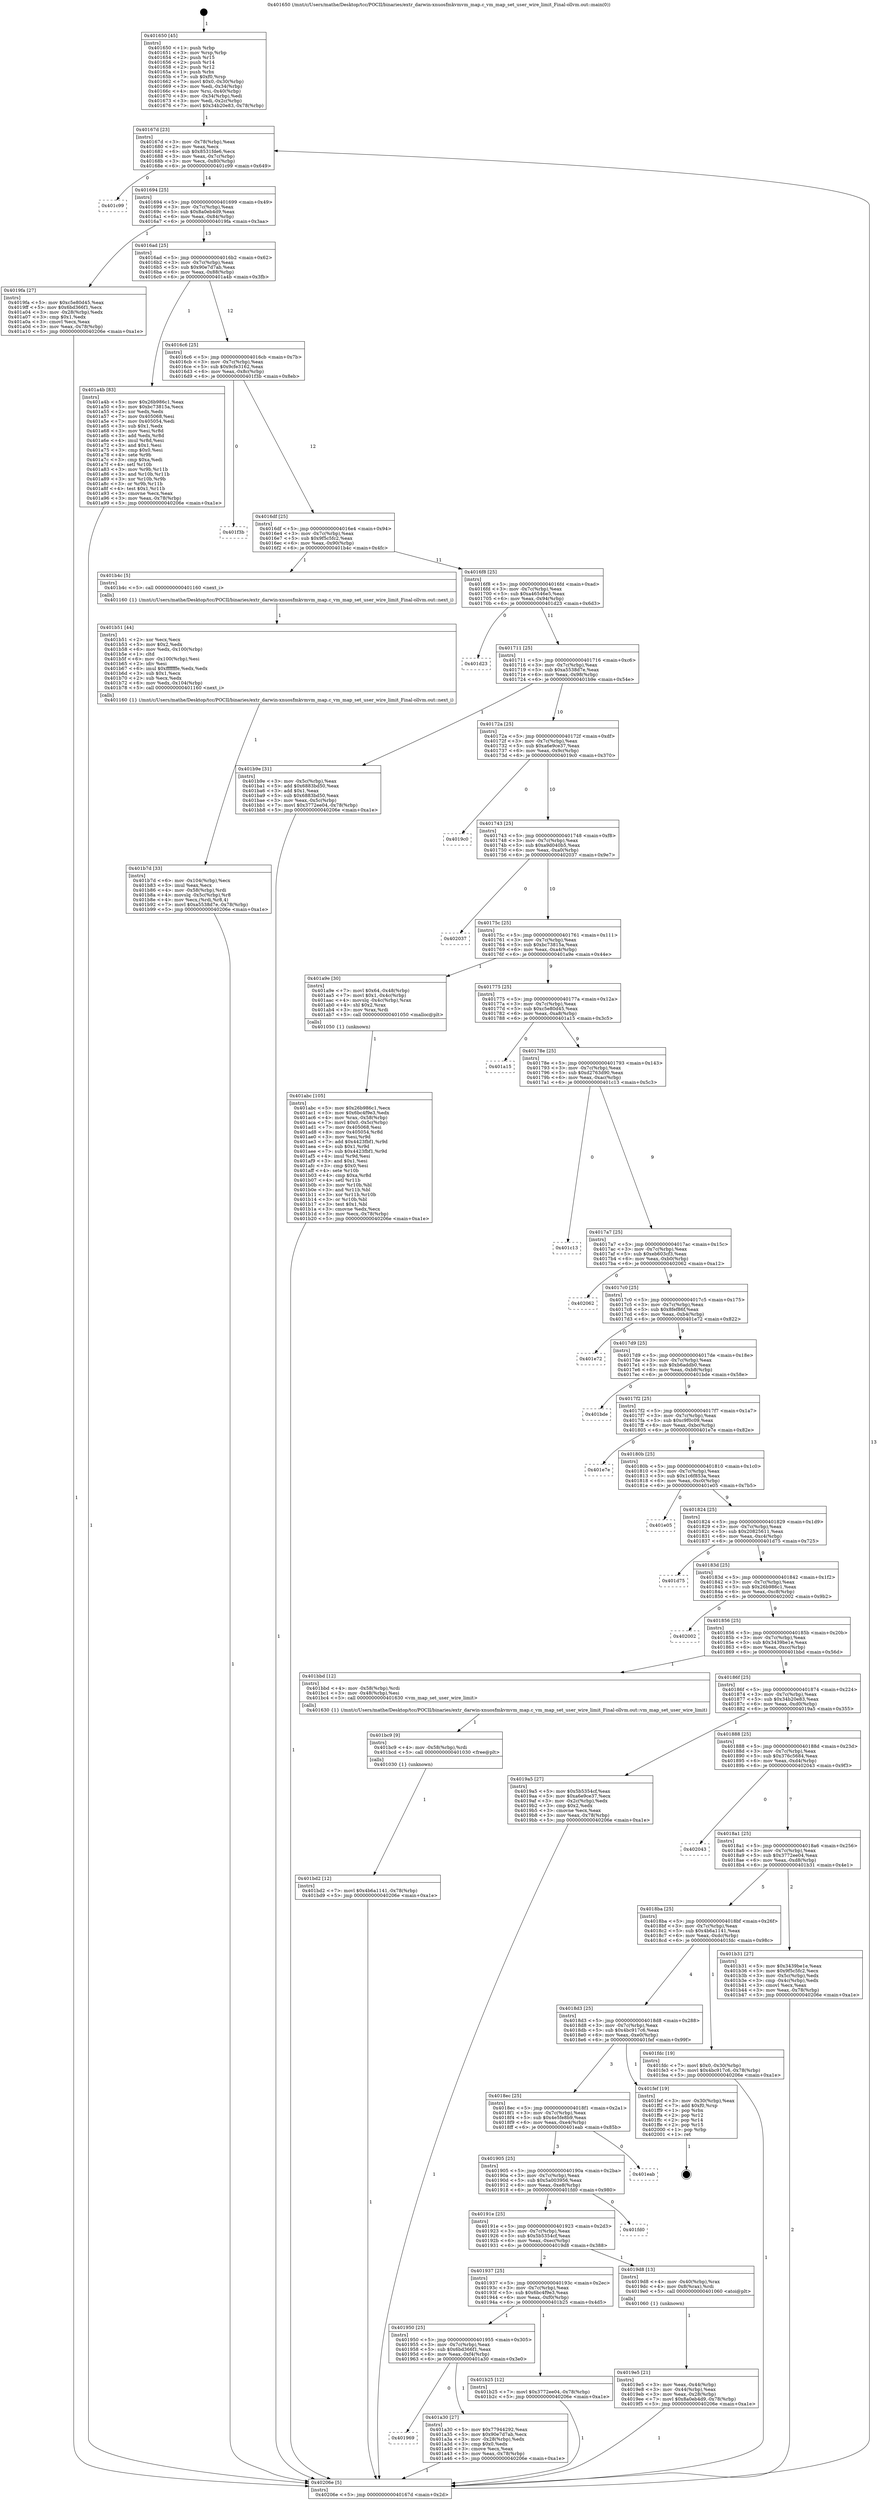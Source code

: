 digraph "0x401650" {
  label = "0x401650 (/mnt/c/Users/mathe/Desktop/tcc/POCII/binaries/extr_darwin-xnuosfmkvmvm_map.c_vm_map_set_user_wire_limit_Final-ollvm.out::main(0))"
  labelloc = "t"
  node[shape=record]

  Entry [label="",width=0.3,height=0.3,shape=circle,fillcolor=black,style=filled]
  "0x40167d" [label="{
     0x40167d [23]\l
     | [instrs]\l
     &nbsp;&nbsp;0x40167d \<+3\>: mov -0x78(%rbp),%eax\l
     &nbsp;&nbsp;0x401680 \<+2\>: mov %eax,%ecx\l
     &nbsp;&nbsp;0x401682 \<+6\>: sub $0x8531fde6,%ecx\l
     &nbsp;&nbsp;0x401688 \<+3\>: mov %eax,-0x7c(%rbp)\l
     &nbsp;&nbsp;0x40168b \<+3\>: mov %ecx,-0x80(%rbp)\l
     &nbsp;&nbsp;0x40168e \<+6\>: je 0000000000401c99 \<main+0x649\>\l
  }"]
  "0x401c99" [label="{
     0x401c99\l
  }", style=dashed]
  "0x401694" [label="{
     0x401694 [25]\l
     | [instrs]\l
     &nbsp;&nbsp;0x401694 \<+5\>: jmp 0000000000401699 \<main+0x49\>\l
     &nbsp;&nbsp;0x401699 \<+3\>: mov -0x7c(%rbp),%eax\l
     &nbsp;&nbsp;0x40169c \<+5\>: sub $0x8a0eb4d9,%eax\l
     &nbsp;&nbsp;0x4016a1 \<+6\>: mov %eax,-0x84(%rbp)\l
     &nbsp;&nbsp;0x4016a7 \<+6\>: je 00000000004019fa \<main+0x3aa\>\l
  }"]
  Exit [label="",width=0.3,height=0.3,shape=circle,fillcolor=black,style=filled,peripheries=2]
  "0x4019fa" [label="{
     0x4019fa [27]\l
     | [instrs]\l
     &nbsp;&nbsp;0x4019fa \<+5\>: mov $0xc5e80d45,%eax\l
     &nbsp;&nbsp;0x4019ff \<+5\>: mov $0x6bd366f1,%ecx\l
     &nbsp;&nbsp;0x401a04 \<+3\>: mov -0x28(%rbp),%edx\l
     &nbsp;&nbsp;0x401a07 \<+3\>: cmp $0x1,%edx\l
     &nbsp;&nbsp;0x401a0a \<+3\>: cmovl %ecx,%eax\l
     &nbsp;&nbsp;0x401a0d \<+3\>: mov %eax,-0x78(%rbp)\l
     &nbsp;&nbsp;0x401a10 \<+5\>: jmp 000000000040206e \<main+0xa1e\>\l
  }"]
  "0x4016ad" [label="{
     0x4016ad [25]\l
     | [instrs]\l
     &nbsp;&nbsp;0x4016ad \<+5\>: jmp 00000000004016b2 \<main+0x62\>\l
     &nbsp;&nbsp;0x4016b2 \<+3\>: mov -0x7c(%rbp),%eax\l
     &nbsp;&nbsp;0x4016b5 \<+5\>: sub $0x90e7d7ab,%eax\l
     &nbsp;&nbsp;0x4016ba \<+6\>: mov %eax,-0x88(%rbp)\l
     &nbsp;&nbsp;0x4016c0 \<+6\>: je 0000000000401a4b \<main+0x3fb\>\l
  }"]
  "0x401bd2" [label="{
     0x401bd2 [12]\l
     | [instrs]\l
     &nbsp;&nbsp;0x401bd2 \<+7\>: movl $0x4b6a1141,-0x78(%rbp)\l
     &nbsp;&nbsp;0x401bd9 \<+5\>: jmp 000000000040206e \<main+0xa1e\>\l
  }"]
  "0x401a4b" [label="{
     0x401a4b [83]\l
     | [instrs]\l
     &nbsp;&nbsp;0x401a4b \<+5\>: mov $0x26b986c1,%eax\l
     &nbsp;&nbsp;0x401a50 \<+5\>: mov $0xbc73815a,%ecx\l
     &nbsp;&nbsp;0x401a55 \<+2\>: xor %edx,%edx\l
     &nbsp;&nbsp;0x401a57 \<+7\>: mov 0x405068,%esi\l
     &nbsp;&nbsp;0x401a5e \<+7\>: mov 0x405054,%edi\l
     &nbsp;&nbsp;0x401a65 \<+3\>: sub $0x1,%edx\l
     &nbsp;&nbsp;0x401a68 \<+3\>: mov %esi,%r8d\l
     &nbsp;&nbsp;0x401a6b \<+3\>: add %edx,%r8d\l
     &nbsp;&nbsp;0x401a6e \<+4\>: imul %r8d,%esi\l
     &nbsp;&nbsp;0x401a72 \<+3\>: and $0x1,%esi\l
     &nbsp;&nbsp;0x401a75 \<+3\>: cmp $0x0,%esi\l
     &nbsp;&nbsp;0x401a78 \<+4\>: sete %r9b\l
     &nbsp;&nbsp;0x401a7c \<+3\>: cmp $0xa,%edi\l
     &nbsp;&nbsp;0x401a7f \<+4\>: setl %r10b\l
     &nbsp;&nbsp;0x401a83 \<+3\>: mov %r9b,%r11b\l
     &nbsp;&nbsp;0x401a86 \<+3\>: and %r10b,%r11b\l
     &nbsp;&nbsp;0x401a89 \<+3\>: xor %r10b,%r9b\l
     &nbsp;&nbsp;0x401a8c \<+3\>: or %r9b,%r11b\l
     &nbsp;&nbsp;0x401a8f \<+4\>: test $0x1,%r11b\l
     &nbsp;&nbsp;0x401a93 \<+3\>: cmovne %ecx,%eax\l
     &nbsp;&nbsp;0x401a96 \<+3\>: mov %eax,-0x78(%rbp)\l
     &nbsp;&nbsp;0x401a99 \<+5\>: jmp 000000000040206e \<main+0xa1e\>\l
  }"]
  "0x4016c6" [label="{
     0x4016c6 [25]\l
     | [instrs]\l
     &nbsp;&nbsp;0x4016c6 \<+5\>: jmp 00000000004016cb \<main+0x7b\>\l
     &nbsp;&nbsp;0x4016cb \<+3\>: mov -0x7c(%rbp),%eax\l
     &nbsp;&nbsp;0x4016ce \<+5\>: sub $0x9cfe3162,%eax\l
     &nbsp;&nbsp;0x4016d3 \<+6\>: mov %eax,-0x8c(%rbp)\l
     &nbsp;&nbsp;0x4016d9 \<+6\>: je 0000000000401f3b \<main+0x8eb\>\l
  }"]
  "0x401bc9" [label="{
     0x401bc9 [9]\l
     | [instrs]\l
     &nbsp;&nbsp;0x401bc9 \<+4\>: mov -0x58(%rbp),%rdi\l
     &nbsp;&nbsp;0x401bcd \<+5\>: call 0000000000401030 \<free@plt\>\l
     | [calls]\l
     &nbsp;&nbsp;0x401030 \{1\} (unknown)\l
  }"]
  "0x401f3b" [label="{
     0x401f3b\l
  }", style=dashed]
  "0x4016df" [label="{
     0x4016df [25]\l
     | [instrs]\l
     &nbsp;&nbsp;0x4016df \<+5\>: jmp 00000000004016e4 \<main+0x94\>\l
     &nbsp;&nbsp;0x4016e4 \<+3\>: mov -0x7c(%rbp),%eax\l
     &nbsp;&nbsp;0x4016e7 \<+5\>: sub $0x9f5c5fc2,%eax\l
     &nbsp;&nbsp;0x4016ec \<+6\>: mov %eax,-0x90(%rbp)\l
     &nbsp;&nbsp;0x4016f2 \<+6\>: je 0000000000401b4c \<main+0x4fc\>\l
  }"]
  "0x401b7d" [label="{
     0x401b7d [33]\l
     | [instrs]\l
     &nbsp;&nbsp;0x401b7d \<+6\>: mov -0x104(%rbp),%ecx\l
     &nbsp;&nbsp;0x401b83 \<+3\>: imul %eax,%ecx\l
     &nbsp;&nbsp;0x401b86 \<+4\>: mov -0x58(%rbp),%rdi\l
     &nbsp;&nbsp;0x401b8a \<+4\>: movslq -0x5c(%rbp),%r8\l
     &nbsp;&nbsp;0x401b8e \<+4\>: mov %ecx,(%rdi,%r8,4)\l
     &nbsp;&nbsp;0x401b92 \<+7\>: movl $0xa5538d7e,-0x78(%rbp)\l
     &nbsp;&nbsp;0x401b99 \<+5\>: jmp 000000000040206e \<main+0xa1e\>\l
  }"]
  "0x401b4c" [label="{
     0x401b4c [5]\l
     | [instrs]\l
     &nbsp;&nbsp;0x401b4c \<+5\>: call 0000000000401160 \<next_i\>\l
     | [calls]\l
     &nbsp;&nbsp;0x401160 \{1\} (/mnt/c/Users/mathe/Desktop/tcc/POCII/binaries/extr_darwin-xnuosfmkvmvm_map.c_vm_map_set_user_wire_limit_Final-ollvm.out::next_i)\l
  }"]
  "0x4016f8" [label="{
     0x4016f8 [25]\l
     | [instrs]\l
     &nbsp;&nbsp;0x4016f8 \<+5\>: jmp 00000000004016fd \<main+0xad\>\l
     &nbsp;&nbsp;0x4016fd \<+3\>: mov -0x7c(%rbp),%eax\l
     &nbsp;&nbsp;0x401700 \<+5\>: sub $0xa46546e5,%eax\l
     &nbsp;&nbsp;0x401705 \<+6\>: mov %eax,-0x94(%rbp)\l
     &nbsp;&nbsp;0x40170b \<+6\>: je 0000000000401d23 \<main+0x6d3\>\l
  }"]
  "0x401b51" [label="{
     0x401b51 [44]\l
     | [instrs]\l
     &nbsp;&nbsp;0x401b51 \<+2\>: xor %ecx,%ecx\l
     &nbsp;&nbsp;0x401b53 \<+5\>: mov $0x2,%edx\l
     &nbsp;&nbsp;0x401b58 \<+6\>: mov %edx,-0x100(%rbp)\l
     &nbsp;&nbsp;0x401b5e \<+1\>: cltd\l
     &nbsp;&nbsp;0x401b5f \<+6\>: mov -0x100(%rbp),%esi\l
     &nbsp;&nbsp;0x401b65 \<+2\>: idiv %esi\l
     &nbsp;&nbsp;0x401b67 \<+6\>: imul $0xfffffffe,%edx,%edx\l
     &nbsp;&nbsp;0x401b6d \<+3\>: sub $0x1,%ecx\l
     &nbsp;&nbsp;0x401b70 \<+2\>: sub %ecx,%edx\l
     &nbsp;&nbsp;0x401b72 \<+6\>: mov %edx,-0x104(%rbp)\l
     &nbsp;&nbsp;0x401b78 \<+5\>: call 0000000000401160 \<next_i\>\l
     | [calls]\l
     &nbsp;&nbsp;0x401160 \{1\} (/mnt/c/Users/mathe/Desktop/tcc/POCII/binaries/extr_darwin-xnuosfmkvmvm_map.c_vm_map_set_user_wire_limit_Final-ollvm.out::next_i)\l
  }"]
  "0x401d23" [label="{
     0x401d23\l
  }", style=dashed]
  "0x401711" [label="{
     0x401711 [25]\l
     | [instrs]\l
     &nbsp;&nbsp;0x401711 \<+5\>: jmp 0000000000401716 \<main+0xc6\>\l
     &nbsp;&nbsp;0x401716 \<+3\>: mov -0x7c(%rbp),%eax\l
     &nbsp;&nbsp;0x401719 \<+5\>: sub $0xa5538d7e,%eax\l
     &nbsp;&nbsp;0x40171e \<+6\>: mov %eax,-0x98(%rbp)\l
     &nbsp;&nbsp;0x401724 \<+6\>: je 0000000000401b9e \<main+0x54e\>\l
  }"]
  "0x401abc" [label="{
     0x401abc [105]\l
     | [instrs]\l
     &nbsp;&nbsp;0x401abc \<+5\>: mov $0x26b986c1,%ecx\l
     &nbsp;&nbsp;0x401ac1 \<+5\>: mov $0x6bc4f9e3,%edx\l
     &nbsp;&nbsp;0x401ac6 \<+4\>: mov %rax,-0x58(%rbp)\l
     &nbsp;&nbsp;0x401aca \<+7\>: movl $0x0,-0x5c(%rbp)\l
     &nbsp;&nbsp;0x401ad1 \<+7\>: mov 0x405068,%esi\l
     &nbsp;&nbsp;0x401ad8 \<+8\>: mov 0x405054,%r8d\l
     &nbsp;&nbsp;0x401ae0 \<+3\>: mov %esi,%r9d\l
     &nbsp;&nbsp;0x401ae3 \<+7\>: add $0x4423fbf1,%r9d\l
     &nbsp;&nbsp;0x401aea \<+4\>: sub $0x1,%r9d\l
     &nbsp;&nbsp;0x401aee \<+7\>: sub $0x4423fbf1,%r9d\l
     &nbsp;&nbsp;0x401af5 \<+4\>: imul %r9d,%esi\l
     &nbsp;&nbsp;0x401af9 \<+3\>: and $0x1,%esi\l
     &nbsp;&nbsp;0x401afc \<+3\>: cmp $0x0,%esi\l
     &nbsp;&nbsp;0x401aff \<+4\>: sete %r10b\l
     &nbsp;&nbsp;0x401b03 \<+4\>: cmp $0xa,%r8d\l
     &nbsp;&nbsp;0x401b07 \<+4\>: setl %r11b\l
     &nbsp;&nbsp;0x401b0b \<+3\>: mov %r10b,%bl\l
     &nbsp;&nbsp;0x401b0e \<+3\>: and %r11b,%bl\l
     &nbsp;&nbsp;0x401b11 \<+3\>: xor %r11b,%r10b\l
     &nbsp;&nbsp;0x401b14 \<+3\>: or %r10b,%bl\l
     &nbsp;&nbsp;0x401b17 \<+3\>: test $0x1,%bl\l
     &nbsp;&nbsp;0x401b1a \<+3\>: cmovne %edx,%ecx\l
     &nbsp;&nbsp;0x401b1d \<+3\>: mov %ecx,-0x78(%rbp)\l
     &nbsp;&nbsp;0x401b20 \<+5\>: jmp 000000000040206e \<main+0xa1e\>\l
  }"]
  "0x401b9e" [label="{
     0x401b9e [31]\l
     | [instrs]\l
     &nbsp;&nbsp;0x401b9e \<+3\>: mov -0x5c(%rbp),%eax\l
     &nbsp;&nbsp;0x401ba1 \<+5\>: add $0x6883bd50,%eax\l
     &nbsp;&nbsp;0x401ba6 \<+3\>: add $0x1,%eax\l
     &nbsp;&nbsp;0x401ba9 \<+5\>: sub $0x6883bd50,%eax\l
     &nbsp;&nbsp;0x401bae \<+3\>: mov %eax,-0x5c(%rbp)\l
     &nbsp;&nbsp;0x401bb1 \<+7\>: movl $0x3772ee04,-0x78(%rbp)\l
     &nbsp;&nbsp;0x401bb8 \<+5\>: jmp 000000000040206e \<main+0xa1e\>\l
  }"]
  "0x40172a" [label="{
     0x40172a [25]\l
     | [instrs]\l
     &nbsp;&nbsp;0x40172a \<+5\>: jmp 000000000040172f \<main+0xdf\>\l
     &nbsp;&nbsp;0x40172f \<+3\>: mov -0x7c(%rbp),%eax\l
     &nbsp;&nbsp;0x401732 \<+5\>: sub $0xa6e9ce37,%eax\l
     &nbsp;&nbsp;0x401737 \<+6\>: mov %eax,-0x9c(%rbp)\l
     &nbsp;&nbsp;0x40173d \<+6\>: je 00000000004019c0 \<main+0x370\>\l
  }"]
  "0x401969" [label="{
     0x401969\l
  }", style=dashed]
  "0x4019c0" [label="{
     0x4019c0\l
  }", style=dashed]
  "0x401743" [label="{
     0x401743 [25]\l
     | [instrs]\l
     &nbsp;&nbsp;0x401743 \<+5\>: jmp 0000000000401748 \<main+0xf8\>\l
     &nbsp;&nbsp;0x401748 \<+3\>: mov -0x7c(%rbp),%eax\l
     &nbsp;&nbsp;0x40174b \<+5\>: sub $0xa9d040b5,%eax\l
     &nbsp;&nbsp;0x401750 \<+6\>: mov %eax,-0xa0(%rbp)\l
     &nbsp;&nbsp;0x401756 \<+6\>: je 0000000000402037 \<main+0x9e7\>\l
  }"]
  "0x401a30" [label="{
     0x401a30 [27]\l
     | [instrs]\l
     &nbsp;&nbsp;0x401a30 \<+5\>: mov $0x77944292,%eax\l
     &nbsp;&nbsp;0x401a35 \<+5\>: mov $0x90e7d7ab,%ecx\l
     &nbsp;&nbsp;0x401a3a \<+3\>: mov -0x28(%rbp),%edx\l
     &nbsp;&nbsp;0x401a3d \<+3\>: cmp $0x0,%edx\l
     &nbsp;&nbsp;0x401a40 \<+3\>: cmove %ecx,%eax\l
     &nbsp;&nbsp;0x401a43 \<+3\>: mov %eax,-0x78(%rbp)\l
     &nbsp;&nbsp;0x401a46 \<+5\>: jmp 000000000040206e \<main+0xa1e\>\l
  }"]
  "0x402037" [label="{
     0x402037\l
  }", style=dashed]
  "0x40175c" [label="{
     0x40175c [25]\l
     | [instrs]\l
     &nbsp;&nbsp;0x40175c \<+5\>: jmp 0000000000401761 \<main+0x111\>\l
     &nbsp;&nbsp;0x401761 \<+3\>: mov -0x7c(%rbp),%eax\l
     &nbsp;&nbsp;0x401764 \<+5\>: sub $0xbc73815a,%eax\l
     &nbsp;&nbsp;0x401769 \<+6\>: mov %eax,-0xa4(%rbp)\l
     &nbsp;&nbsp;0x40176f \<+6\>: je 0000000000401a9e \<main+0x44e\>\l
  }"]
  "0x401950" [label="{
     0x401950 [25]\l
     | [instrs]\l
     &nbsp;&nbsp;0x401950 \<+5\>: jmp 0000000000401955 \<main+0x305\>\l
     &nbsp;&nbsp;0x401955 \<+3\>: mov -0x7c(%rbp),%eax\l
     &nbsp;&nbsp;0x401958 \<+5\>: sub $0x6bd366f1,%eax\l
     &nbsp;&nbsp;0x40195d \<+6\>: mov %eax,-0xf4(%rbp)\l
     &nbsp;&nbsp;0x401963 \<+6\>: je 0000000000401a30 \<main+0x3e0\>\l
  }"]
  "0x401a9e" [label="{
     0x401a9e [30]\l
     | [instrs]\l
     &nbsp;&nbsp;0x401a9e \<+7\>: movl $0x64,-0x48(%rbp)\l
     &nbsp;&nbsp;0x401aa5 \<+7\>: movl $0x1,-0x4c(%rbp)\l
     &nbsp;&nbsp;0x401aac \<+4\>: movslq -0x4c(%rbp),%rax\l
     &nbsp;&nbsp;0x401ab0 \<+4\>: shl $0x2,%rax\l
     &nbsp;&nbsp;0x401ab4 \<+3\>: mov %rax,%rdi\l
     &nbsp;&nbsp;0x401ab7 \<+5\>: call 0000000000401050 \<malloc@plt\>\l
     | [calls]\l
     &nbsp;&nbsp;0x401050 \{1\} (unknown)\l
  }"]
  "0x401775" [label="{
     0x401775 [25]\l
     | [instrs]\l
     &nbsp;&nbsp;0x401775 \<+5\>: jmp 000000000040177a \<main+0x12a\>\l
     &nbsp;&nbsp;0x40177a \<+3\>: mov -0x7c(%rbp),%eax\l
     &nbsp;&nbsp;0x40177d \<+5\>: sub $0xc5e80d45,%eax\l
     &nbsp;&nbsp;0x401782 \<+6\>: mov %eax,-0xa8(%rbp)\l
     &nbsp;&nbsp;0x401788 \<+6\>: je 0000000000401a15 \<main+0x3c5\>\l
  }"]
  "0x401b25" [label="{
     0x401b25 [12]\l
     | [instrs]\l
     &nbsp;&nbsp;0x401b25 \<+7\>: movl $0x3772ee04,-0x78(%rbp)\l
     &nbsp;&nbsp;0x401b2c \<+5\>: jmp 000000000040206e \<main+0xa1e\>\l
  }"]
  "0x401a15" [label="{
     0x401a15\l
  }", style=dashed]
  "0x40178e" [label="{
     0x40178e [25]\l
     | [instrs]\l
     &nbsp;&nbsp;0x40178e \<+5\>: jmp 0000000000401793 \<main+0x143\>\l
     &nbsp;&nbsp;0x401793 \<+3\>: mov -0x7c(%rbp),%eax\l
     &nbsp;&nbsp;0x401796 \<+5\>: sub $0xd2763d90,%eax\l
     &nbsp;&nbsp;0x40179b \<+6\>: mov %eax,-0xac(%rbp)\l
     &nbsp;&nbsp;0x4017a1 \<+6\>: je 0000000000401c13 \<main+0x5c3\>\l
  }"]
  "0x4019e5" [label="{
     0x4019e5 [21]\l
     | [instrs]\l
     &nbsp;&nbsp;0x4019e5 \<+3\>: mov %eax,-0x44(%rbp)\l
     &nbsp;&nbsp;0x4019e8 \<+3\>: mov -0x44(%rbp),%eax\l
     &nbsp;&nbsp;0x4019eb \<+3\>: mov %eax,-0x28(%rbp)\l
     &nbsp;&nbsp;0x4019ee \<+7\>: movl $0x8a0eb4d9,-0x78(%rbp)\l
     &nbsp;&nbsp;0x4019f5 \<+5\>: jmp 000000000040206e \<main+0xa1e\>\l
  }"]
  "0x401c13" [label="{
     0x401c13\l
  }", style=dashed]
  "0x4017a7" [label="{
     0x4017a7 [25]\l
     | [instrs]\l
     &nbsp;&nbsp;0x4017a7 \<+5\>: jmp 00000000004017ac \<main+0x15c\>\l
     &nbsp;&nbsp;0x4017ac \<+3\>: mov -0x7c(%rbp),%eax\l
     &nbsp;&nbsp;0x4017af \<+5\>: sub $0xeb603cf3,%eax\l
     &nbsp;&nbsp;0x4017b4 \<+6\>: mov %eax,-0xb0(%rbp)\l
     &nbsp;&nbsp;0x4017ba \<+6\>: je 0000000000402062 \<main+0xa12\>\l
  }"]
  "0x401937" [label="{
     0x401937 [25]\l
     | [instrs]\l
     &nbsp;&nbsp;0x401937 \<+5\>: jmp 000000000040193c \<main+0x2ec\>\l
     &nbsp;&nbsp;0x40193c \<+3\>: mov -0x7c(%rbp),%eax\l
     &nbsp;&nbsp;0x40193f \<+5\>: sub $0x6bc4f9e3,%eax\l
     &nbsp;&nbsp;0x401944 \<+6\>: mov %eax,-0xf0(%rbp)\l
     &nbsp;&nbsp;0x40194a \<+6\>: je 0000000000401b25 \<main+0x4d5\>\l
  }"]
  "0x402062" [label="{
     0x402062\l
  }", style=dashed]
  "0x4017c0" [label="{
     0x4017c0 [25]\l
     | [instrs]\l
     &nbsp;&nbsp;0x4017c0 \<+5\>: jmp 00000000004017c5 \<main+0x175\>\l
     &nbsp;&nbsp;0x4017c5 \<+3\>: mov -0x7c(%rbp),%eax\l
     &nbsp;&nbsp;0x4017c8 \<+5\>: sub $0x8fef86f,%eax\l
     &nbsp;&nbsp;0x4017cd \<+6\>: mov %eax,-0xb4(%rbp)\l
     &nbsp;&nbsp;0x4017d3 \<+6\>: je 0000000000401e72 \<main+0x822\>\l
  }"]
  "0x4019d8" [label="{
     0x4019d8 [13]\l
     | [instrs]\l
     &nbsp;&nbsp;0x4019d8 \<+4\>: mov -0x40(%rbp),%rax\l
     &nbsp;&nbsp;0x4019dc \<+4\>: mov 0x8(%rax),%rdi\l
     &nbsp;&nbsp;0x4019e0 \<+5\>: call 0000000000401060 \<atoi@plt\>\l
     | [calls]\l
     &nbsp;&nbsp;0x401060 \{1\} (unknown)\l
  }"]
  "0x401e72" [label="{
     0x401e72\l
  }", style=dashed]
  "0x4017d9" [label="{
     0x4017d9 [25]\l
     | [instrs]\l
     &nbsp;&nbsp;0x4017d9 \<+5\>: jmp 00000000004017de \<main+0x18e\>\l
     &nbsp;&nbsp;0x4017de \<+3\>: mov -0x7c(%rbp),%eax\l
     &nbsp;&nbsp;0x4017e1 \<+5\>: sub $0xb6addb0,%eax\l
     &nbsp;&nbsp;0x4017e6 \<+6\>: mov %eax,-0xb8(%rbp)\l
     &nbsp;&nbsp;0x4017ec \<+6\>: je 0000000000401bde \<main+0x58e\>\l
  }"]
  "0x40191e" [label="{
     0x40191e [25]\l
     | [instrs]\l
     &nbsp;&nbsp;0x40191e \<+5\>: jmp 0000000000401923 \<main+0x2d3\>\l
     &nbsp;&nbsp;0x401923 \<+3\>: mov -0x7c(%rbp),%eax\l
     &nbsp;&nbsp;0x401926 \<+5\>: sub $0x5b5354cf,%eax\l
     &nbsp;&nbsp;0x40192b \<+6\>: mov %eax,-0xec(%rbp)\l
     &nbsp;&nbsp;0x401931 \<+6\>: je 00000000004019d8 \<main+0x388\>\l
  }"]
  "0x401bde" [label="{
     0x401bde\l
  }", style=dashed]
  "0x4017f2" [label="{
     0x4017f2 [25]\l
     | [instrs]\l
     &nbsp;&nbsp;0x4017f2 \<+5\>: jmp 00000000004017f7 \<main+0x1a7\>\l
     &nbsp;&nbsp;0x4017f7 \<+3\>: mov -0x7c(%rbp),%eax\l
     &nbsp;&nbsp;0x4017fa \<+5\>: sub $0xc9f0c09,%eax\l
     &nbsp;&nbsp;0x4017ff \<+6\>: mov %eax,-0xbc(%rbp)\l
     &nbsp;&nbsp;0x401805 \<+6\>: je 0000000000401e7e \<main+0x82e\>\l
  }"]
  "0x401fd0" [label="{
     0x401fd0\l
  }", style=dashed]
  "0x401e7e" [label="{
     0x401e7e\l
  }", style=dashed]
  "0x40180b" [label="{
     0x40180b [25]\l
     | [instrs]\l
     &nbsp;&nbsp;0x40180b \<+5\>: jmp 0000000000401810 \<main+0x1c0\>\l
     &nbsp;&nbsp;0x401810 \<+3\>: mov -0x7c(%rbp),%eax\l
     &nbsp;&nbsp;0x401813 \<+5\>: sub $0x1c6f853a,%eax\l
     &nbsp;&nbsp;0x401818 \<+6\>: mov %eax,-0xc0(%rbp)\l
     &nbsp;&nbsp;0x40181e \<+6\>: je 0000000000401e05 \<main+0x7b5\>\l
  }"]
  "0x401905" [label="{
     0x401905 [25]\l
     | [instrs]\l
     &nbsp;&nbsp;0x401905 \<+5\>: jmp 000000000040190a \<main+0x2ba\>\l
     &nbsp;&nbsp;0x40190a \<+3\>: mov -0x7c(%rbp),%eax\l
     &nbsp;&nbsp;0x40190d \<+5\>: sub $0x5a003956,%eax\l
     &nbsp;&nbsp;0x401912 \<+6\>: mov %eax,-0xe8(%rbp)\l
     &nbsp;&nbsp;0x401918 \<+6\>: je 0000000000401fd0 \<main+0x980\>\l
  }"]
  "0x401e05" [label="{
     0x401e05\l
  }", style=dashed]
  "0x401824" [label="{
     0x401824 [25]\l
     | [instrs]\l
     &nbsp;&nbsp;0x401824 \<+5\>: jmp 0000000000401829 \<main+0x1d9\>\l
     &nbsp;&nbsp;0x401829 \<+3\>: mov -0x7c(%rbp),%eax\l
     &nbsp;&nbsp;0x40182c \<+5\>: sub $0x20825611,%eax\l
     &nbsp;&nbsp;0x401831 \<+6\>: mov %eax,-0xc4(%rbp)\l
     &nbsp;&nbsp;0x401837 \<+6\>: je 0000000000401d75 \<main+0x725\>\l
  }"]
  "0x401eab" [label="{
     0x401eab\l
  }", style=dashed]
  "0x401d75" [label="{
     0x401d75\l
  }", style=dashed]
  "0x40183d" [label="{
     0x40183d [25]\l
     | [instrs]\l
     &nbsp;&nbsp;0x40183d \<+5\>: jmp 0000000000401842 \<main+0x1f2\>\l
     &nbsp;&nbsp;0x401842 \<+3\>: mov -0x7c(%rbp),%eax\l
     &nbsp;&nbsp;0x401845 \<+5\>: sub $0x26b986c1,%eax\l
     &nbsp;&nbsp;0x40184a \<+6\>: mov %eax,-0xc8(%rbp)\l
     &nbsp;&nbsp;0x401850 \<+6\>: je 0000000000402002 \<main+0x9b2\>\l
  }"]
  "0x4018ec" [label="{
     0x4018ec [25]\l
     | [instrs]\l
     &nbsp;&nbsp;0x4018ec \<+5\>: jmp 00000000004018f1 \<main+0x2a1\>\l
     &nbsp;&nbsp;0x4018f1 \<+3\>: mov -0x7c(%rbp),%eax\l
     &nbsp;&nbsp;0x4018f4 \<+5\>: sub $0x4e5fe8b9,%eax\l
     &nbsp;&nbsp;0x4018f9 \<+6\>: mov %eax,-0xe4(%rbp)\l
     &nbsp;&nbsp;0x4018ff \<+6\>: je 0000000000401eab \<main+0x85b\>\l
  }"]
  "0x402002" [label="{
     0x402002\l
  }", style=dashed]
  "0x401856" [label="{
     0x401856 [25]\l
     | [instrs]\l
     &nbsp;&nbsp;0x401856 \<+5\>: jmp 000000000040185b \<main+0x20b\>\l
     &nbsp;&nbsp;0x40185b \<+3\>: mov -0x7c(%rbp),%eax\l
     &nbsp;&nbsp;0x40185e \<+5\>: sub $0x3439be1e,%eax\l
     &nbsp;&nbsp;0x401863 \<+6\>: mov %eax,-0xcc(%rbp)\l
     &nbsp;&nbsp;0x401869 \<+6\>: je 0000000000401bbd \<main+0x56d\>\l
  }"]
  "0x401fef" [label="{
     0x401fef [19]\l
     | [instrs]\l
     &nbsp;&nbsp;0x401fef \<+3\>: mov -0x30(%rbp),%eax\l
     &nbsp;&nbsp;0x401ff2 \<+7\>: add $0xf0,%rsp\l
     &nbsp;&nbsp;0x401ff9 \<+1\>: pop %rbx\l
     &nbsp;&nbsp;0x401ffa \<+2\>: pop %r12\l
     &nbsp;&nbsp;0x401ffc \<+2\>: pop %r14\l
     &nbsp;&nbsp;0x401ffe \<+2\>: pop %r15\l
     &nbsp;&nbsp;0x402000 \<+1\>: pop %rbp\l
     &nbsp;&nbsp;0x402001 \<+1\>: ret\l
  }"]
  "0x401bbd" [label="{
     0x401bbd [12]\l
     | [instrs]\l
     &nbsp;&nbsp;0x401bbd \<+4\>: mov -0x58(%rbp),%rdi\l
     &nbsp;&nbsp;0x401bc1 \<+3\>: mov -0x48(%rbp),%esi\l
     &nbsp;&nbsp;0x401bc4 \<+5\>: call 0000000000401630 \<vm_map_set_user_wire_limit\>\l
     | [calls]\l
     &nbsp;&nbsp;0x401630 \{1\} (/mnt/c/Users/mathe/Desktop/tcc/POCII/binaries/extr_darwin-xnuosfmkvmvm_map.c_vm_map_set_user_wire_limit_Final-ollvm.out::vm_map_set_user_wire_limit)\l
  }"]
  "0x40186f" [label="{
     0x40186f [25]\l
     | [instrs]\l
     &nbsp;&nbsp;0x40186f \<+5\>: jmp 0000000000401874 \<main+0x224\>\l
     &nbsp;&nbsp;0x401874 \<+3\>: mov -0x7c(%rbp),%eax\l
     &nbsp;&nbsp;0x401877 \<+5\>: sub $0x34b20e83,%eax\l
     &nbsp;&nbsp;0x40187c \<+6\>: mov %eax,-0xd0(%rbp)\l
     &nbsp;&nbsp;0x401882 \<+6\>: je 00000000004019a5 \<main+0x355\>\l
  }"]
  "0x4018d3" [label="{
     0x4018d3 [25]\l
     | [instrs]\l
     &nbsp;&nbsp;0x4018d3 \<+5\>: jmp 00000000004018d8 \<main+0x288\>\l
     &nbsp;&nbsp;0x4018d8 \<+3\>: mov -0x7c(%rbp),%eax\l
     &nbsp;&nbsp;0x4018db \<+5\>: sub $0x4bc917c6,%eax\l
     &nbsp;&nbsp;0x4018e0 \<+6\>: mov %eax,-0xe0(%rbp)\l
     &nbsp;&nbsp;0x4018e6 \<+6\>: je 0000000000401fef \<main+0x99f\>\l
  }"]
  "0x4019a5" [label="{
     0x4019a5 [27]\l
     | [instrs]\l
     &nbsp;&nbsp;0x4019a5 \<+5\>: mov $0x5b5354cf,%eax\l
     &nbsp;&nbsp;0x4019aa \<+5\>: mov $0xa6e9ce37,%ecx\l
     &nbsp;&nbsp;0x4019af \<+3\>: mov -0x2c(%rbp),%edx\l
     &nbsp;&nbsp;0x4019b2 \<+3\>: cmp $0x2,%edx\l
     &nbsp;&nbsp;0x4019b5 \<+3\>: cmovne %ecx,%eax\l
     &nbsp;&nbsp;0x4019b8 \<+3\>: mov %eax,-0x78(%rbp)\l
     &nbsp;&nbsp;0x4019bb \<+5\>: jmp 000000000040206e \<main+0xa1e\>\l
  }"]
  "0x401888" [label="{
     0x401888 [25]\l
     | [instrs]\l
     &nbsp;&nbsp;0x401888 \<+5\>: jmp 000000000040188d \<main+0x23d\>\l
     &nbsp;&nbsp;0x40188d \<+3\>: mov -0x7c(%rbp),%eax\l
     &nbsp;&nbsp;0x401890 \<+5\>: sub $0x376c5684,%eax\l
     &nbsp;&nbsp;0x401895 \<+6\>: mov %eax,-0xd4(%rbp)\l
     &nbsp;&nbsp;0x40189b \<+6\>: je 0000000000402043 \<main+0x9f3\>\l
  }"]
  "0x40206e" [label="{
     0x40206e [5]\l
     | [instrs]\l
     &nbsp;&nbsp;0x40206e \<+5\>: jmp 000000000040167d \<main+0x2d\>\l
  }"]
  "0x401650" [label="{
     0x401650 [45]\l
     | [instrs]\l
     &nbsp;&nbsp;0x401650 \<+1\>: push %rbp\l
     &nbsp;&nbsp;0x401651 \<+3\>: mov %rsp,%rbp\l
     &nbsp;&nbsp;0x401654 \<+2\>: push %r15\l
     &nbsp;&nbsp;0x401656 \<+2\>: push %r14\l
     &nbsp;&nbsp;0x401658 \<+2\>: push %r12\l
     &nbsp;&nbsp;0x40165a \<+1\>: push %rbx\l
     &nbsp;&nbsp;0x40165b \<+7\>: sub $0xf0,%rsp\l
     &nbsp;&nbsp;0x401662 \<+7\>: movl $0x0,-0x30(%rbp)\l
     &nbsp;&nbsp;0x401669 \<+3\>: mov %edi,-0x34(%rbp)\l
     &nbsp;&nbsp;0x40166c \<+4\>: mov %rsi,-0x40(%rbp)\l
     &nbsp;&nbsp;0x401670 \<+3\>: mov -0x34(%rbp),%edi\l
     &nbsp;&nbsp;0x401673 \<+3\>: mov %edi,-0x2c(%rbp)\l
     &nbsp;&nbsp;0x401676 \<+7\>: movl $0x34b20e83,-0x78(%rbp)\l
  }"]
  "0x401fdc" [label="{
     0x401fdc [19]\l
     | [instrs]\l
     &nbsp;&nbsp;0x401fdc \<+7\>: movl $0x0,-0x30(%rbp)\l
     &nbsp;&nbsp;0x401fe3 \<+7\>: movl $0x4bc917c6,-0x78(%rbp)\l
     &nbsp;&nbsp;0x401fea \<+5\>: jmp 000000000040206e \<main+0xa1e\>\l
  }"]
  "0x402043" [label="{
     0x402043\l
  }", style=dashed]
  "0x4018a1" [label="{
     0x4018a1 [25]\l
     | [instrs]\l
     &nbsp;&nbsp;0x4018a1 \<+5\>: jmp 00000000004018a6 \<main+0x256\>\l
     &nbsp;&nbsp;0x4018a6 \<+3\>: mov -0x7c(%rbp),%eax\l
     &nbsp;&nbsp;0x4018a9 \<+5\>: sub $0x3772ee04,%eax\l
     &nbsp;&nbsp;0x4018ae \<+6\>: mov %eax,-0xd8(%rbp)\l
     &nbsp;&nbsp;0x4018b4 \<+6\>: je 0000000000401b31 \<main+0x4e1\>\l
  }"]
  "0x4018ba" [label="{
     0x4018ba [25]\l
     | [instrs]\l
     &nbsp;&nbsp;0x4018ba \<+5\>: jmp 00000000004018bf \<main+0x26f\>\l
     &nbsp;&nbsp;0x4018bf \<+3\>: mov -0x7c(%rbp),%eax\l
     &nbsp;&nbsp;0x4018c2 \<+5\>: sub $0x4b6a1141,%eax\l
     &nbsp;&nbsp;0x4018c7 \<+6\>: mov %eax,-0xdc(%rbp)\l
     &nbsp;&nbsp;0x4018cd \<+6\>: je 0000000000401fdc \<main+0x98c\>\l
  }"]
  "0x401b31" [label="{
     0x401b31 [27]\l
     | [instrs]\l
     &nbsp;&nbsp;0x401b31 \<+5\>: mov $0x3439be1e,%eax\l
     &nbsp;&nbsp;0x401b36 \<+5\>: mov $0x9f5c5fc2,%ecx\l
     &nbsp;&nbsp;0x401b3b \<+3\>: mov -0x5c(%rbp),%edx\l
     &nbsp;&nbsp;0x401b3e \<+3\>: cmp -0x4c(%rbp),%edx\l
     &nbsp;&nbsp;0x401b41 \<+3\>: cmovl %ecx,%eax\l
     &nbsp;&nbsp;0x401b44 \<+3\>: mov %eax,-0x78(%rbp)\l
     &nbsp;&nbsp;0x401b47 \<+5\>: jmp 000000000040206e \<main+0xa1e\>\l
  }"]
  Entry -> "0x401650" [label=" 1"]
  "0x40167d" -> "0x401c99" [label=" 0"]
  "0x40167d" -> "0x401694" [label=" 14"]
  "0x401fef" -> Exit [label=" 1"]
  "0x401694" -> "0x4019fa" [label=" 1"]
  "0x401694" -> "0x4016ad" [label=" 13"]
  "0x401fdc" -> "0x40206e" [label=" 1"]
  "0x4016ad" -> "0x401a4b" [label=" 1"]
  "0x4016ad" -> "0x4016c6" [label=" 12"]
  "0x401bd2" -> "0x40206e" [label=" 1"]
  "0x4016c6" -> "0x401f3b" [label=" 0"]
  "0x4016c6" -> "0x4016df" [label=" 12"]
  "0x401bc9" -> "0x401bd2" [label=" 1"]
  "0x4016df" -> "0x401b4c" [label=" 1"]
  "0x4016df" -> "0x4016f8" [label=" 11"]
  "0x401bbd" -> "0x401bc9" [label=" 1"]
  "0x4016f8" -> "0x401d23" [label=" 0"]
  "0x4016f8" -> "0x401711" [label=" 11"]
  "0x401b9e" -> "0x40206e" [label=" 1"]
  "0x401711" -> "0x401b9e" [label=" 1"]
  "0x401711" -> "0x40172a" [label=" 10"]
  "0x401b7d" -> "0x40206e" [label=" 1"]
  "0x40172a" -> "0x4019c0" [label=" 0"]
  "0x40172a" -> "0x401743" [label=" 10"]
  "0x401b51" -> "0x401b7d" [label=" 1"]
  "0x401743" -> "0x402037" [label=" 0"]
  "0x401743" -> "0x40175c" [label=" 10"]
  "0x401b4c" -> "0x401b51" [label=" 1"]
  "0x40175c" -> "0x401a9e" [label=" 1"]
  "0x40175c" -> "0x401775" [label=" 9"]
  "0x401b25" -> "0x40206e" [label=" 1"]
  "0x401775" -> "0x401a15" [label=" 0"]
  "0x401775" -> "0x40178e" [label=" 9"]
  "0x401abc" -> "0x40206e" [label=" 1"]
  "0x40178e" -> "0x401c13" [label=" 0"]
  "0x40178e" -> "0x4017a7" [label=" 9"]
  "0x401a4b" -> "0x40206e" [label=" 1"]
  "0x4017a7" -> "0x402062" [label=" 0"]
  "0x4017a7" -> "0x4017c0" [label=" 9"]
  "0x401a30" -> "0x40206e" [label=" 1"]
  "0x4017c0" -> "0x401e72" [label=" 0"]
  "0x4017c0" -> "0x4017d9" [label=" 9"]
  "0x401950" -> "0x401969" [label=" 0"]
  "0x4017d9" -> "0x401bde" [label=" 0"]
  "0x4017d9" -> "0x4017f2" [label=" 9"]
  "0x401b31" -> "0x40206e" [label=" 2"]
  "0x4017f2" -> "0x401e7e" [label=" 0"]
  "0x4017f2" -> "0x40180b" [label=" 9"]
  "0x401937" -> "0x401950" [label=" 1"]
  "0x40180b" -> "0x401e05" [label=" 0"]
  "0x40180b" -> "0x401824" [label=" 9"]
  "0x401a9e" -> "0x401abc" [label=" 1"]
  "0x401824" -> "0x401d75" [label=" 0"]
  "0x401824" -> "0x40183d" [label=" 9"]
  "0x4019fa" -> "0x40206e" [label=" 1"]
  "0x40183d" -> "0x402002" [label=" 0"]
  "0x40183d" -> "0x401856" [label=" 9"]
  "0x4019d8" -> "0x4019e5" [label=" 1"]
  "0x401856" -> "0x401bbd" [label=" 1"]
  "0x401856" -> "0x40186f" [label=" 8"]
  "0x40191e" -> "0x401937" [label=" 2"]
  "0x40186f" -> "0x4019a5" [label=" 1"]
  "0x40186f" -> "0x401888" [label=" 7"]
  "0x4019a5" -> "0x40206e" [label=" 1"]
  "0x401650" -> "0x40167d" [label=" 1"]
  "0x40206e" -> "0x40167d" [label=" 13"]
  "0x401950" -> "0x401a30" [label=" 1"]
  "0x401888" -> "0x402043" [label=" 0"]
  "0x401888" -> "0x4018a1" [label=" 7"]
  "0x401905" -> "0x40191e" [label=" 3"]
  "0x4018a1" -> "0x401b31" [label=" 2"]
  "0x4018a1" -> "0x4018ba" [label=" 5"]
  "0x401905" -> "0x401fd0" [label=" 0"]
  "0x4018ba" -> "0x401fdc" [label=" 1"]
  "0x4018ba" -> "0x4018d3" [label=" 4"]
  "0x40191e" -> "0x4019d8" [label=" 1"]
  "0x4018d3" -> "0x401fef" [label=" 1"]
  "0x4018d3" -> "0x4018ec" [label=" 3"]
  "0x4019e5" -> "0x40206e" [label=" 1"]
  "0x4018ec" -> "0x401eab" [label=" 0"]
  "0x4018ec" -> "0x401905" [label=" 3"]
  "0x401937" -> "0x401b25" [label=" 1"]
}
